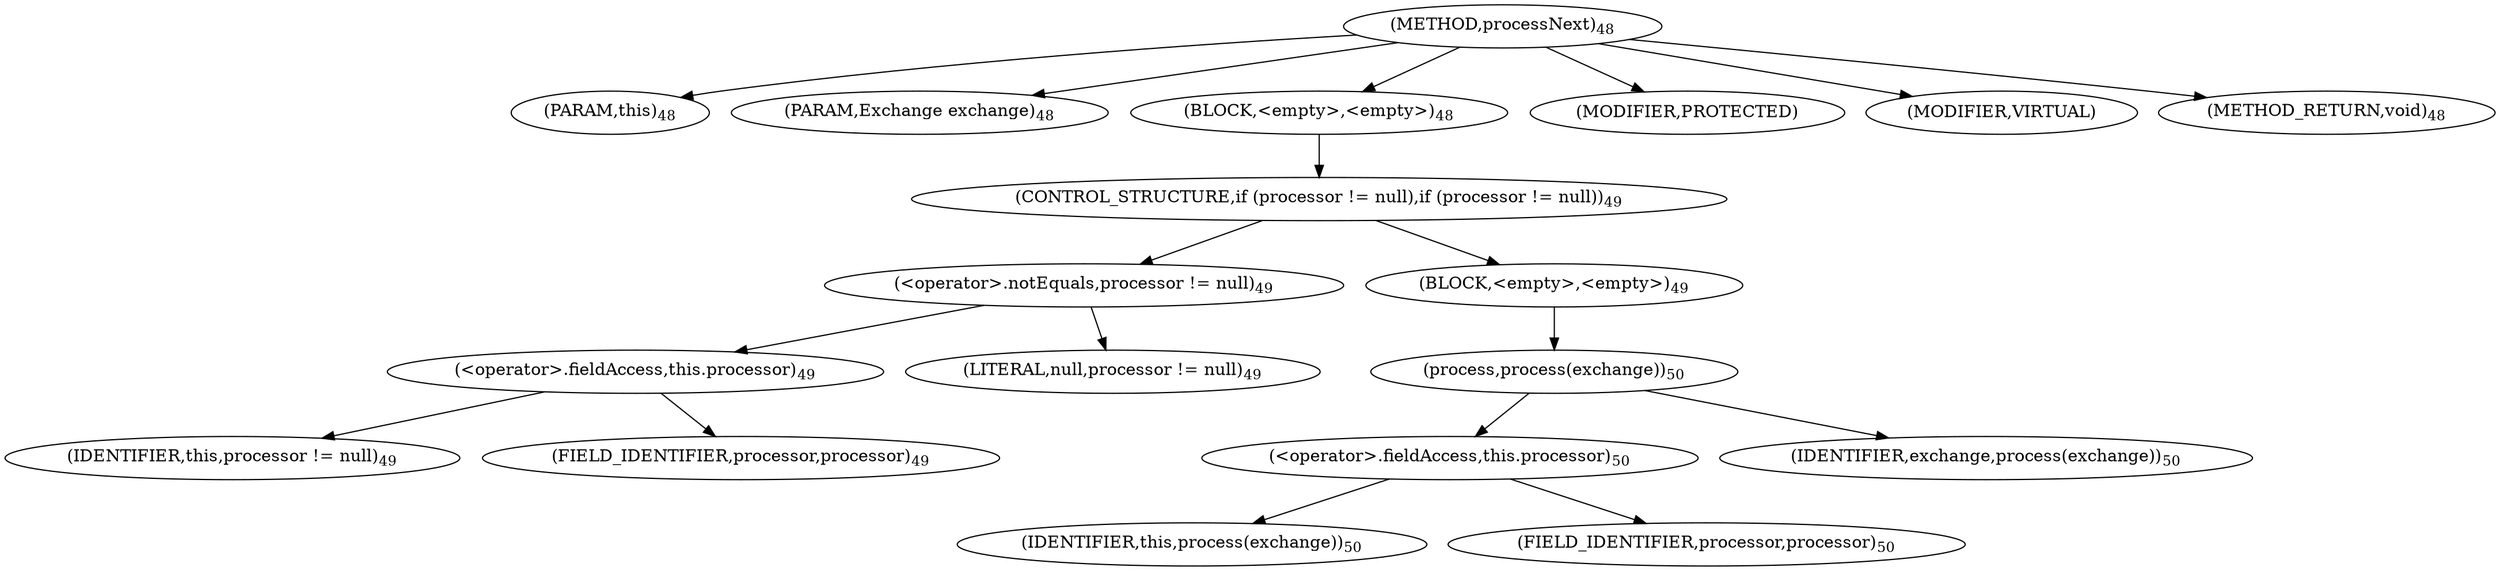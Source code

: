 digraph "processNext" {  
"61" [label = <(METHOD,processNext)<SUB>48</SUB>> ]
"62" [label = <(PARAM,this)<SUB>48</SUB>> ]
"63" [label = <(PARAM,Exchange exchange)<SUB>48</SUB>> ]
"64" [label = <(BLOCK,&lt;empty&gt;,&lt;empty&gt;)<SUB>48</SUB>> ]
"65" [label = <(CONTROL_STRUCTURE,if (processor != null),if (processor != null))<SUB>49</SUB>> ]
"66" [label = <(&lt;operator&gt;.notEquals,processor != null)<SUB>49</SUB>> ]
"67" [label = <(&lt;operator&gt;.fieldAccess,this.processor)<SUB>49</SUB>> ]
"68" [label = <(IDENTIFIER,this,processor != null)<SUB>49</SUB>> ]
"69" [label = <(FIELD_IDENTIFIER,processor,processor)<SUB>49</SUB>> ]
"70" [label = <(LITERAL,null,processor != null)<SUB>49</SUB>> ]
"71" [label = <(BLOCK,&lt;empty&gt;,&lt;empty&gt;)<SUB>49</SUB>> ]
"72" [label = <(process,process(exchange))<SUB>50</SUB>> ]
"73" [label = <(&lt;operator&gt;.fieldAccess,this.processor)<SUB>50</SUB>> ]
"74" [label = <(IDENTIFIER,this,process(exchange))<SUB>50</SUB>> ]
"75" [label = <(FIELD_IDENTIFIER,processor,processor)<SUB>50</SUB>> ]
"76" [label = <(IDENTIFIER,exchange,process(exchange))<SUB>50</SUB>> ]
"77" [label = <(MODIFIER,PROTECTED)> ]
"78" [label = <(MODIFIER,VIRTUAL)> ]
"79" [label = <(METHOD_RETURN,void)<SUB>48</SUB>> ]
  "61" -> "62" 
  "61" -> "63" 
  "61" -> "64" 
  "61" -> "77" 
  "61" -> "78" 
  "61" -> "79" 
  "64" -> "65" 
  "65" -> "66" 
  "65" -> "71" 
  "66" -> "67" 
  "66" -> "70" 
  "67" -> "68" 
  "67" -> "69" 
  "71" -> "72" 
  "72" -> "73" 
  "72" -> "76" 
  "73" -> "74" 
  "73" -> "75" 
}
